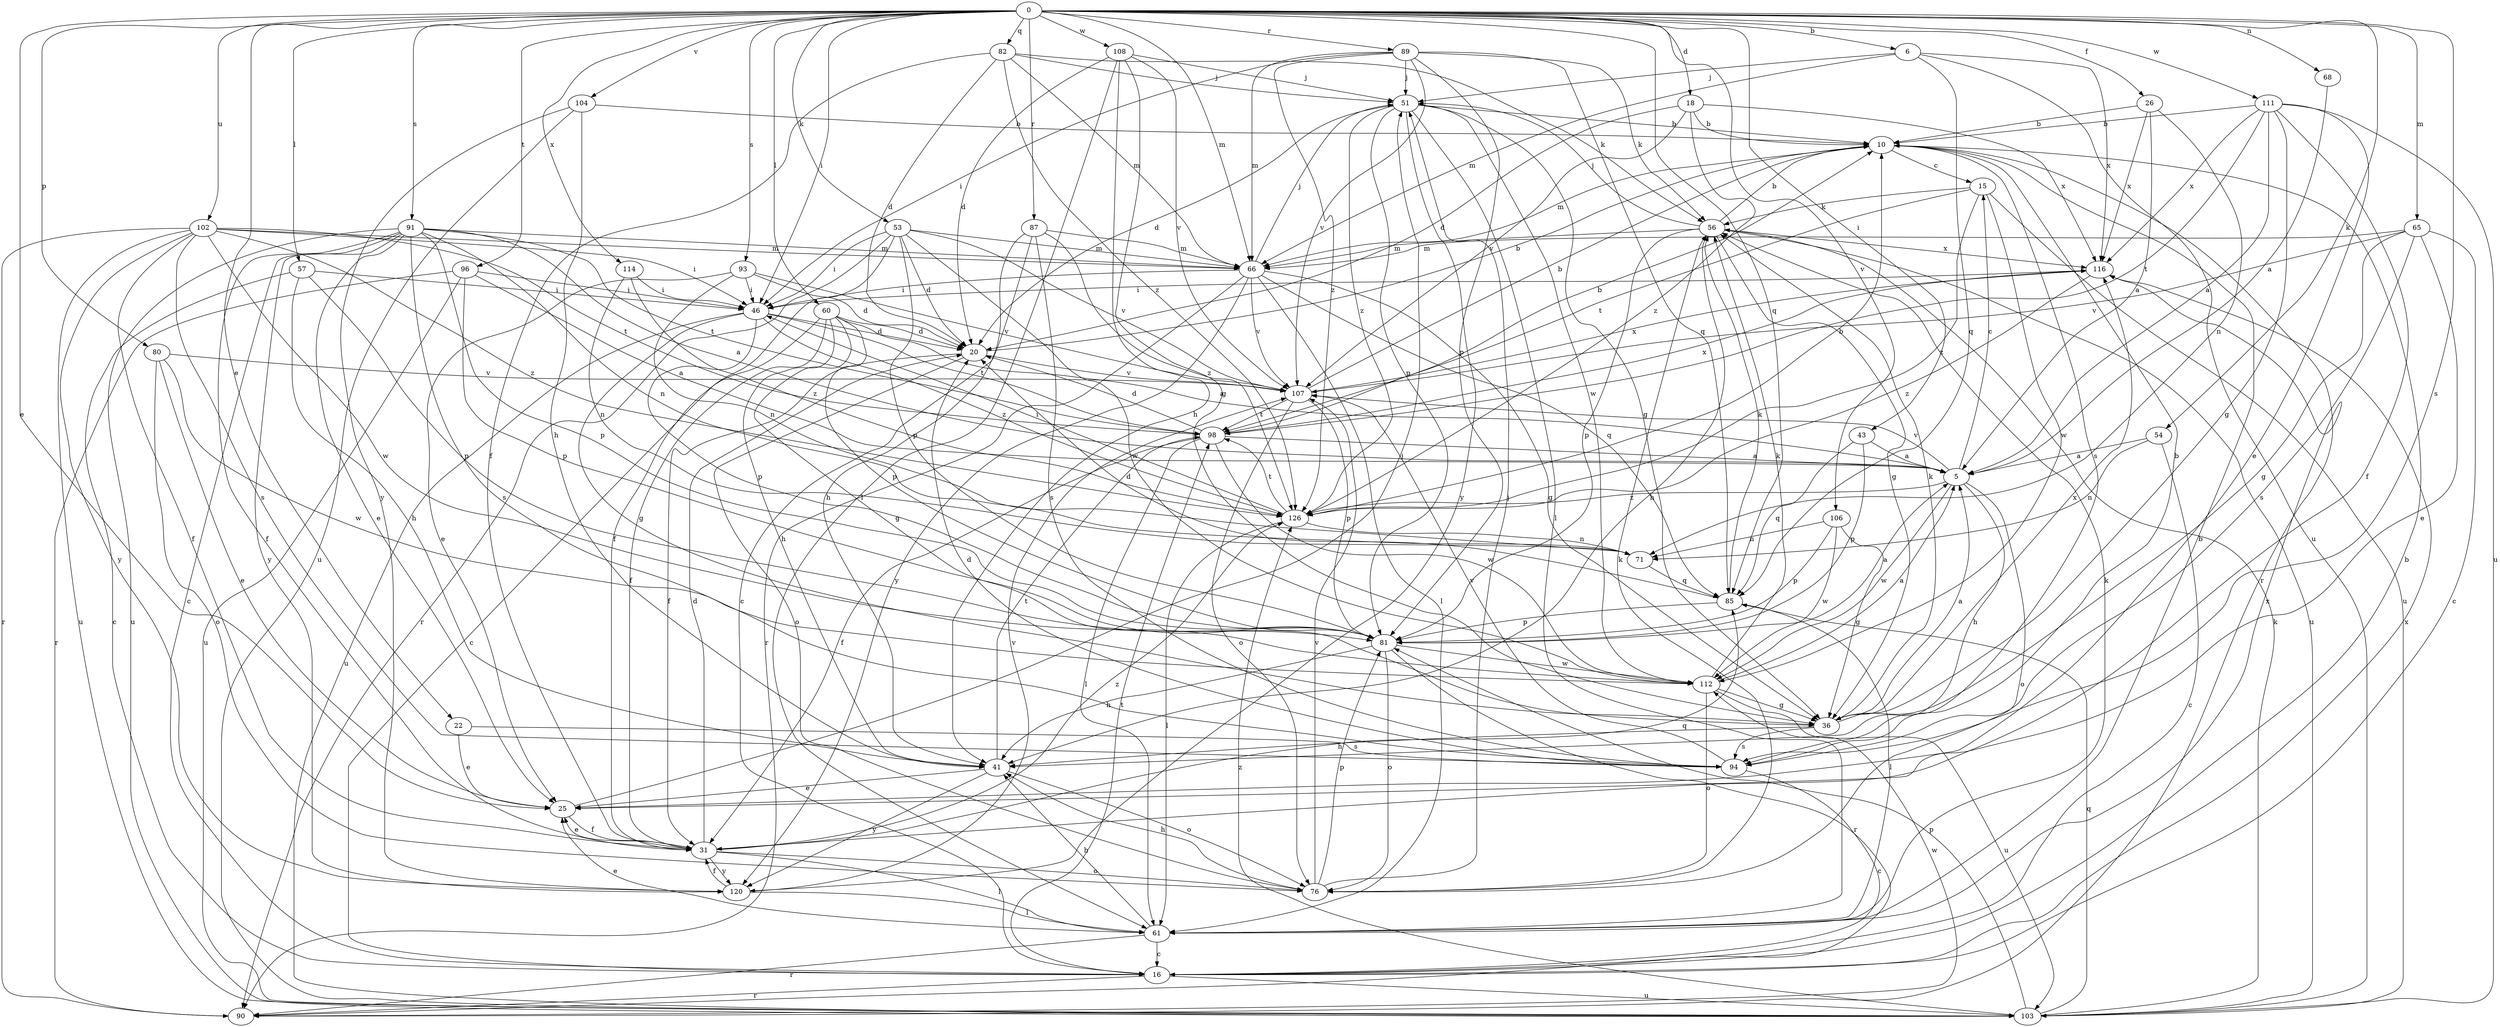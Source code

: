 strict digraph  {
0;
5;
6;
10;
15;
16;
18;
20;
22;
25;
26;
31;
36;
41;
43;
46;
51;
53;
54;
56;
57;
60;
61;
65;
66;
68;
71;
76;
80;
81;
82;
85;
87;
89;
90;
91;
93;
94;
96;
98;
102;
103;
104;
106;
107;
108;
111;
112;
114;
116;
120;
126;
0 -> 6  [label=b];
0 -> 18  [label=d];
0 -> 22  [label=e];
0 -> 25  [label=e];
0 -> 26  [label=f];
0 -> 43  [label=i];
0 -> 46  [label=i];
0 -> 53  [label=k];
0 -> 54  [label=k];
0 -> 57  [label=l];
0 -> 60  [label=l];
0 -> 65  [label=m];
0 -> 66  [label=m];
0 -> 68  [label=n];
0 -> 80  [label=p];
0 -> 82  [label=q];
0 -> 85  [label=q];
0 -> 87  [label=r];
0 -> 89  [label=r];
0 -> 91  [label=s];
0 -> 93  [label=s];
0 -> 94  [label=s];
0 -> 96  [label=t];
0 -> 102  [label=u];
0 -> 104  [label=v];
0 -> 106  [label=v];
0 -> 108  [label=w];
0 -> 111  [label=w];
0 -> 114  [label=x];
5 -> 15  [label=c];
5 -> 41  [label=h];
5 -> 76  [label=o];
5 -> 107  [label=v];
5 -> 112  [label=w];
5 -> 126  [label=z];
6 -> 51  [label=j];
6 -> 66  [label=m];
6 -> 85  [label=q];
6 -> 103  [label=u];
6 -> 116  [label=x];
10 -> 15  [label=c];
10 -> 66  [label=m];
10 -> 90  [label=r];
10 -> 94  [label=s];
15 -> 56  [label=k];
15 -> 98  [label=t];
15 -> 103  [label=u];
15 -> 112  [label=w];
15 -> 126  [label=z];
16 -> 10  [label=b];
16 -> 90  [label=r];
16 -> 98  [label=t];
16 -> 103  [label=u];
16 -> 116  [label=x];
18 -> 10  [label=b];
18 -> 20  [label=d];
18 -> 107  [label=v];
18 -> 116  [label=x];
18 -> 126  [label=z];
20 -> 10  [label=b];
20 -> 31  [label=f];
20 -> 76  [label=o];
20 -> 107  [label=v];
22 -> 25  [label=e];
22 -> 94  [label=s];
25 -> 31  [label=f];
25 -> 51  [label=j];
26 -> 5  [label=a];
26 -> 10  [label=b];
26 -> 71  [label=n];
26 -> 116  [label=x];
31 -> 20  [label=d];
31 -> 25  [label=e];
31 -> 61  [label=l];
31 -> 76  [label=o];
31 -> 85  [label=q];
31 -> 120  [label=y];
31 -> 126  [label=z];
36 -> 5  [label=a];
36 -> 41  [label=h];
36 -> 56  [label=k];
36 -> 94  [label=s];
36 -> 116  [label=x];
41 -> 25  [label=e];
41 -> 76  [label=o];
41 -> 98  [label=t];
41 -> 120  [label=y];
43 -> 5  [label=a];
43 -> 81  [label=p];
43 -> 85  [label=q];
46 -> 20  [label=d];
46 -> 36  [label=g];
46 -> 81  [label=p];
46 -> 98  [label=t];
46 -> 103  [label=u];
46 -> 126  [label=z];
51 -> 10  [label=b];
51 -> 20  [label=d];
51 -> 36  [label=g];
51 -> 61  [label=l];
51 -> 81  [label=p];
51 -> 112  [label=w];
51 -> 120  [label=y];
51 -> 126  [label=z];
53 -> 20  [label=d];
53 -> 31  [label=f];
53 -> 46  [label=i];
53 -> 66  [label=m];
53 -> 81  [label=p];
53 -> 90  [label=r];
53 -> 107  [label=v];
53 -> 112  [label=w];
54 -> 5  [label=a];
54 -> 16  [label=c];
54 -> 71  [label=n];
56 -> 10  [label=b];
56 -> 36  [label=g];
56 -> 41  [label=h];
56 -> 51  [label=j];
56 -> 66  [label=m];
56 -> 81  [label=p];
56 -> 103  [label=u];
56 -> 116  [label=x];
57 -> 16  [label=c];
57 -> 41  [label=h];
57 -> 46  [label=i];
57 -> 81  [label=p];
60 -> 5  [label=a];
60 -> 16  [label=c];
60 -> 20  [label=d];
60 -> 31  [label=f];
60 -> 36  [label=g];
60 -> 41  [label=h];
60 -> 81  [label=p];
61 -> 10  [label=b];
61 -> 16  [label=c];
61 -> 25  [label=e];
61 -> 41  [label=h];
61 -> 56  [label=k];
61 -> 90  [label=r];
61 -> 116  [label=x];
65 -> 16  [label=c];
65 -> 25  [label=e];
65 -> 36  [label=g];
65 -> 66  [label=m];
65 -> 94  [label=s];
65 -> 107  [label=v];
66 -> 36  [label=g];
66 -> 46  [label=i];
66 -> 51  [label=j];
66 -> 61  [label=l];
66 -> 85  [label=q];
66 -> 90  [label=r];
66 -> 107  [label=v];
66 -> 120  [label=y];
68 -> 5  [label=a];
71 -> 85  [label=q];
76 -> 41  [label=h];
76 -> 51  [label=j];
76 -> 56  [label=k];
76 -> 81  [label=p];
76 -> 107  [label=v];
80 -> 25  [label=e];
80 -> 76  [label=o];
80 -> 107  [label=v];
80 -> 112  [label=w];
81 -> 5  [label=a];
81 -> 41  [label=h];
81 -> 76  [label=o];
81 -> 90  [label=r];
81 -> 112  [label=w];
82 -> 20  [label=d];
82 -> 31  [label=f];
82 -> 51  [label=j];
82 -> 56  [label=k];
82 -> 66  [label=m];
82 -> 126  [label=z];
85 -> 20  [label=d];
85 -> 56  [label=k];
85 -> 61  [label=l];
85 -> 81  [label=p];
87 -> 16  [label=c];
87 -> 41  [label=h];
87 -> 66  [label=m];
87 -> 94  [label=s];
87 -> 126  [label=z];
89 -> 46  [label=i];
89 -> 51  [label=j];
89 -> 56  [label=k];
89 -> 66  [label=m];
89 -> 81  [label=p];
89 -> 85  [label=q];
89 -> 107  [label=v];
89 -> 126  [label=z];
90 -> 112  [label=w];
91 -> 5  [label=a];
91 -> 16  [label=c];
91 -> 25  [label=e];
91 -> 31  [label=f];
91 -> 66  [label=m];
91 -> 71  [label=n];
91 -> 81  [label=p];
91 -> 94  [label=s];
91 -> 98  [label=t];
91 -> 103  [label=u];
91 -> 120  [label=y];
93 -> 20  [label=d];
93 -> 25  [label=e];
93 -> 46  [label=i];
93 -> 71  [label=n];
93 -> 107  [label=v];
94 -> 10  [label=b];
94 -> 16  [label=c];
94 -> 20  [label=d];
94 -> 107  [label=v];
96 -> 5  [label=a];
96 -> 46  [label=i];
96 -> 81  [label=p];
96 -> 90  [label=r];
96 -> 103  [label=u];
98 -> 5  [label=a];
98 -> 10  [label=b];
98 -> 20  [label=d];
98 -> 31  [label=f];
98 -> 61  [label=l];
98 -> 112  [label=w];
98 -> 116  [label=x];
102 -> 31  [label=f];
102 -> 46  [label=i];
102 -> 66  [label=m];
102 -> 90  [label=r];
102 -> 94  [label=s];
102 -> 98  [label=t];
102 -> 103  [label=u];
102 -> 112  [label=w];
102 -> 120  [label=y];
102 -> 126  [label=z];
103 -> 56  [label=k];
103 -> 81  [label=p];
103 -> 85  [label=q];
103 -> 126  [label=z];
104 -> 10  [label=b];
104 -> 41  [label=h];
104 -> 103  [label=u];
104 -> 120  [label=y];
106 -> 36  [label=g];
106 -> 71  [label=n];
106 -> 81  [label=p];
106 -> 112  [label=w];
107 -> 10  [label=b];
107 -> 76  [label=o];
107 -> 81  [label=p];
107 -> 98  [label=t];
107 -> 116  [label=x];
108 -> 20  [label=d];
108 -> 36  [label=g];
108 -> 41  [label=h];
108 -> 51  [label=j];
108 -> 61  [label=l];
108 -> 107  [label=v];
111 -> 5  [label=a];
111 -> 10  [label=b];
111 -> 25  [label=e];
111 -> 31  [label=f];
111 -> 36  [label=g];
111 -> 98  [label=t];
111 -> 103  [label=u];
111 -> 116  [label=x];
112 -> 5  [label=a];
112 -> 36  [label=g];
112 -> 56  [label=k];
112 -> 76  [label=o];
112 -> 103  [label=u];
114 -> 46  [label=i];
114 -> 71  [label=n];
114 -> 126  [label=z];
116 -> 46  [label=i];
116 -> 126  [label=z];
120 -> 31  [label=f];
120 -> 61  [label=l];
120 -> 107  [label=v];
126 -> 10  [label=b];
126 -> 46  [label=i];
126 -> 61  [label=l];
126 -> 71  [label=n];
126 -> 98  [label=t];
}
